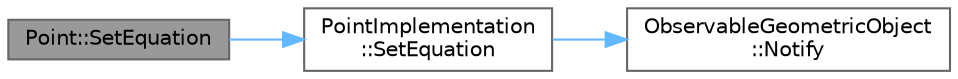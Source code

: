 digraph "Point::SetEquation"
{
 // LATEX_PDF_SIZE
  bgcolor="transparent";
  edge [fontname=Helvetica,fontsize=10,labelfontname=Helvetica,labelfontsize=10];
  node [fontname=Helvetica,fontsize=10,shape=box,height=0.2,width=0.9];
  rankdir="LR";
  Node1 [label="Point::SetEquation",height=0.2,width=0.4,color="gray40", fillcolor="grey60", style="filled", fontcolor="black",tooltip="Set new equation of point."];
  Node1 -> Node2 [color="steelblue1",style="solid"];
  Node2 [label="PointImplementation\l::SetEquation",height=0.2,width=0.4,color="grey40", fillcolor="white", style="filled",URL="$class_point_implementation.html#a0c7491c3bbb4aefe4bf54ef0092f403a",tooltip="Sets new equation of point."];
  Node2 -> Node3 [color="steelblue1",style="solid"];
  Node3 [label="ObservableGeometricObject\l::Notify",height=0.2,width=0.4,color="grey40", fillcolor="white", style="filled",URL="$class_observable_geometric_object.html#a15d865c4eb09e61691db40d1ff103f13",tooltip="Notify all subscribed observers that object was moved."];
}
